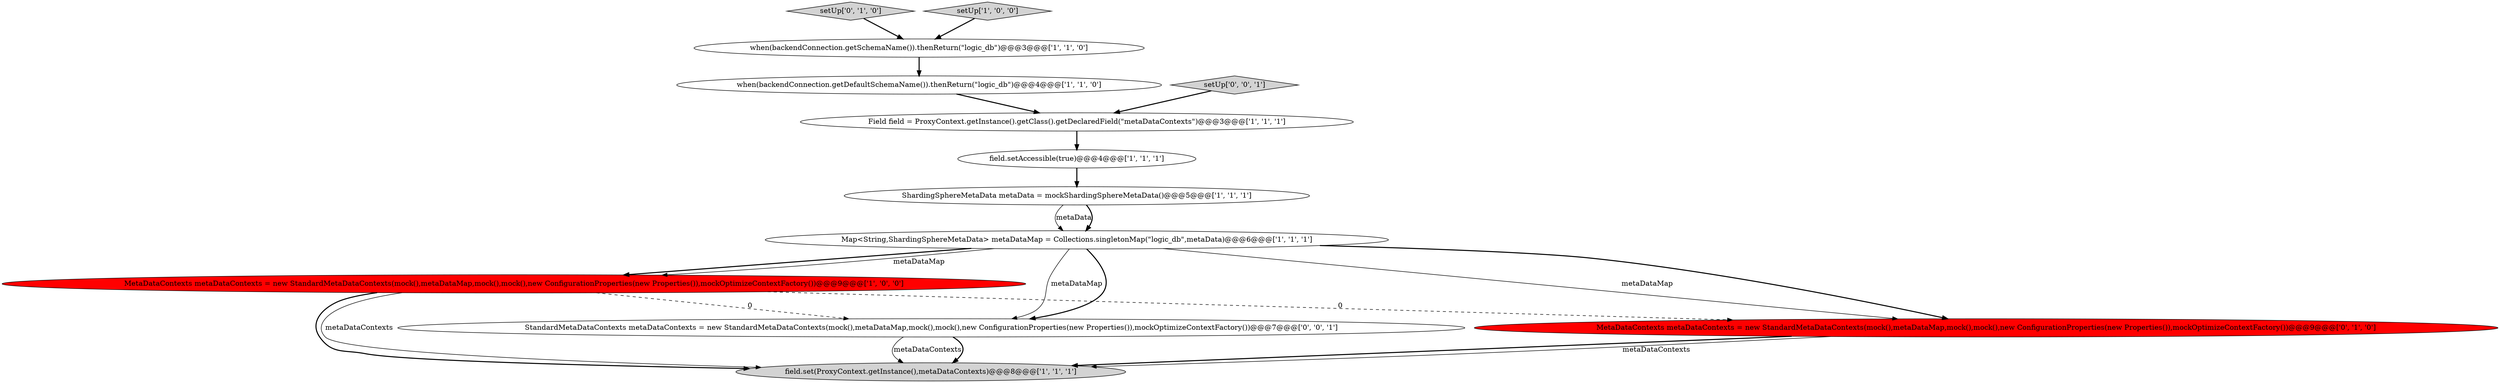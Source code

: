 digraph {
6 [style = filled, label = "MetaDataContexts metaDataContexts = new StandardMetaDataContexts(mock(),metaDataMap,mock(),mock(),new ConfigurationProperties(new Properties()),mockOptimizeContextFactory())@@@9@@@['1', '0', '0']", fillcolor = red, shape = ellipse image = "AAA1AAABBB1BBB"];
1 [style = filled, label = "when(backendConnection.getSchemaName()).thenReturn(\"logic_db\")@@@3@@@['1', '1', '0']", fillcolor = white, shape = ellipse image = "AAA0AAABBB1BBB"];
4 [style = filled, label = "when(backendConnection.getDefaultSchemaName()).thenReturn(\"logic_db\")@@@4@@@['1', '1', '0']", fillcolor = white, shape = ellipse image = "AAA0AAABBB1BBB"];
11 [style = filled, label = "setUp['0', '0', '1']", fillcolor = lightgray, shape = diamond image = "AAA0AAABBB3BBB"];
12 [style = filled, label = "StandardMetaDataContexts metaDataContexts = new StandardMetaDataContexts(mock(),metaDataMap,mock(),mock(),new ConfigurationProperties(new Properties()),mockOptimizeContextFactory())@@@7@@@['0', '0', '1']", fillcolor = white, shape = ellipse image = "AAA0AAABBB3BBB"];
0 [style = filled, label = "Field field = ProxyContext.getInstance().getClass().getDeclaredField(\"metaDataContexts\")@@@3@@@['1', '1', '1']", fillcolor = white, shape = ellipse image = "AAA0AAABBB1BBB"];
8 [style = filled, label = "field.setAccessible(true)@@@4@@@['1', '1', '1']", fillcolor = white, shape = ellipse image = "AAA0AAABBB1BBB"];
9 [style = filled, label = "MetaDataContexts metaDataContexts = new StandardMetaDataContexts(mock(),metaDataMap,mock(),mock(),new ConfigurationProperties(new Properties()),mockOptimizeContextFactory())@@@9@@@['0', '1', '0']", fillcolor = red, shape = ellipse image = "AAA1AAABBB2BBB"];
10 [style = filled, label = "setUp['0', '1', '0']", fillcolor = lightgray, shape = diamond image = "AAA0AAABBB2BBB"];
7 [style = filled, label = "field.set(ProxyContext.getInstance(),metaDataContexts)@@@8@@@['1', '1', '1']", fillcolor = lightgray, shape = ellipse image = "AAA0AAABBB1BBB"];
3 [style = filled, label = "setUp['1', '0', '0']", fillcolor = lightgray, shape = diamond image = "AAA0AAABBB1BBB"];
2 [style = filled, label = "Map<String,ShardingSphereMetaData> metaDataMap = Collections.singletonMap(\"logic_db\",metaData)@@@6@@@['1', '1', '1']", fillcolor = white, shape = ellipse image = "AAA0AAABBB1BBB"];
5 [style = filled, label = "ShardingSphereMetaData metaData = mockShardingSphereMetaData()@@@5@@@['1', '1', '1']", fillcolor = white, shape = ellipse image = "AAA0AAABBB1BBB"];
1->4 [style = bold, label=""];
3->1 [style = bold, label=""];
12->7 [style = solid, label="metaDataContexts"];
2->6 [style = bold, label=""];
5->2 [style = solid, label="metaData"];
6->9 [style = dashed, label="0"];
2->12 [style = solid, label="metaDataMap"];
2->6 [style = solid, label="metaDataMap"];
2->9 [style = bold, label=""];
9->7 [style = bold, label=""];
6->7 [style = solid, label="metaDataContexts"];
2->9 [style = solid, label="metaDataMap"];
12->7 [style = bold, label=""];
2->12 [style = bold, label=""];
4->0 [style = bold, label=""];
6->12 [style = dashed, label="0"];
5->2 [style = bold, label=""];
11->0 [style = bold, label=""];
8->5 [style = bold, label=""];
0->8 [style = bold, label=""];
9->7 [style = solid, label="metaDataContexts"];
6->7 [style = bold, label=""];
10->1 [style = bold, label=""];
}
